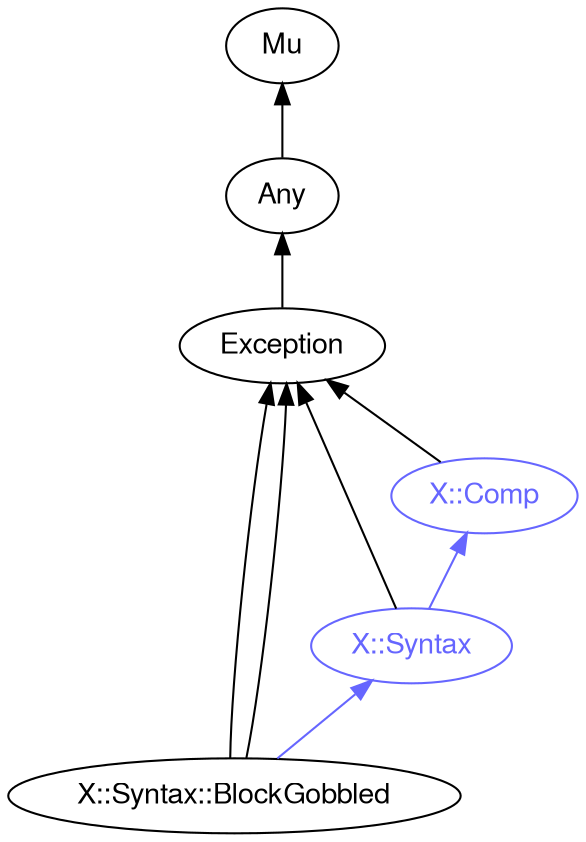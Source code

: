 digraph "perl6-type-graph" {
    rankdir=BT;
    splines=polyline;
    overlap=false; 
    // Types
    "X::Syntax::BlockGobbled" [color="#000000", fontcolor="#000000", href="/type/X::Syntax::BlockGobbled", fontname="FreeSans"];
    "Mu" [color="#000000", fontcolor="#000000", href="/type/Mu", fontname="FreeSans"];
    "Any" [color="#000000", fontcolor="#000000", href="/type/Any", fontname="FreeSans"];
    "Exception" [color="#000000", fontcolor="#000000", href="/type/Exception", fontname="FreeSans"];
    "X::Comp" [color="#6666FF", fontcolor="#6666FF", href="/type/X::Comp", fontname="FreeSans"];
    "X::Syntax" [color="#6666FF", fontcolor="#6666FF", href="/type/X::Syntax", fontname="FreeSans"];

    // Superclasses
    "X::Syntax::BlockGobbled" -> "Exception" [color="#000000"];
    "X::Syntax::BlockGobbled" -> "Exception" [color="#000000"];
    "Any" -> "Mu" [color="#000000"];
    "Exception" -> "Any" [color="#000000"];
    "X::Comp" -> "Exception" [color="#000000"];
    "X::Syntax" -> "Exception" [color="#000000"];

    // Roles
    "X::Syntax::BlockGobbled" -> "X::Syntax" [color="#6666FF"];
    "X::Syntax" -> "X::Comp" [color="#6666FF"];
}
